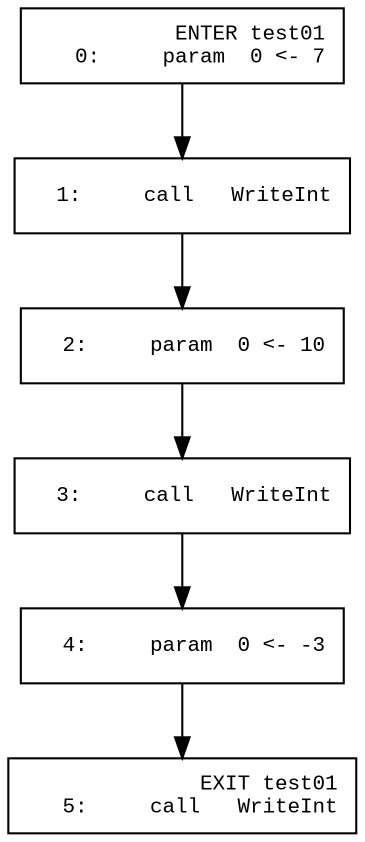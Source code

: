 digraph CfgInterProc {
  graph [fontname="Times New Roman",fontsize=10];
  node  [fontname="Courier New",fontsize=10];
  edge  [fontname="Times New Roman",fontsize=10];
// scope 'test01'
node4 [label=" ENTER test01\r   0:     param  0 <- 7\l",shape=box];
node4 -> node5;
node5 [label="  1:     call   WriteInt\l",shape=box];
node5 -> node8;
node8 [label="  2:     param  0 <- 10\l",shape=box];
node8 -> node9;
node9 [label="  3:     call   WriteInt\l",shape=box];
node9 -> node13;
node13 [label="  4:     param  0 <- -3\l",shape=box];
node13 -> node14;
node14 [label=" EXIT test01\r   5:     call   WriteInt\l",shape=box];
}
